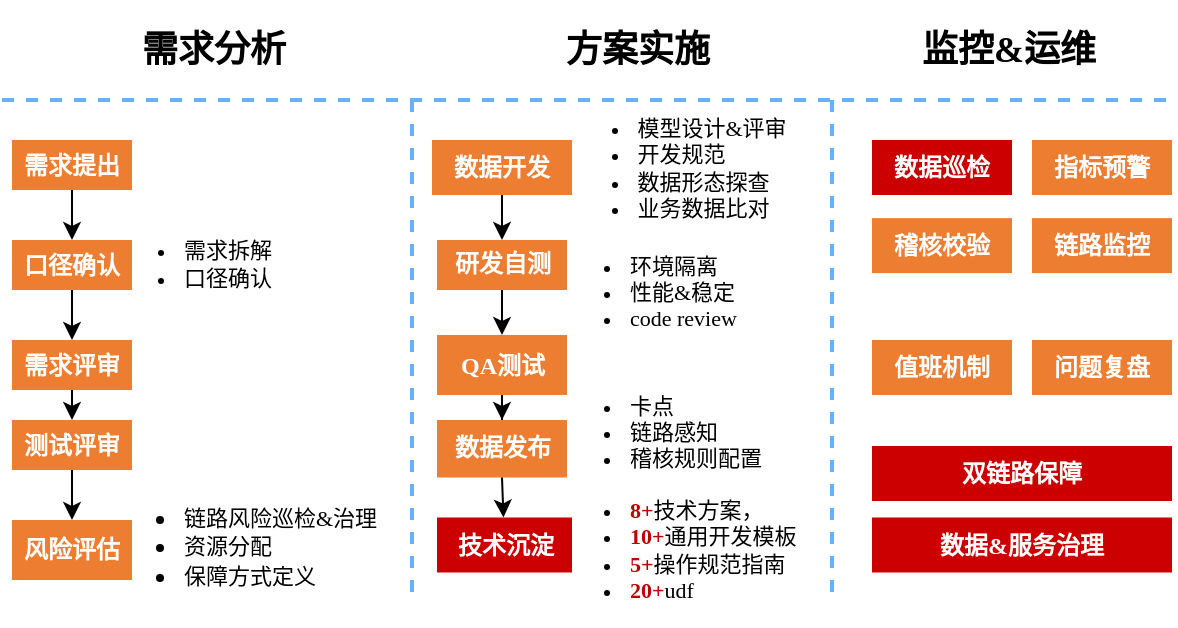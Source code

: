 <mxfile version="21.0.6" type="github">
  <diagram name="第 1 页" id="9t_LCf5cB-b87G4GpCwc">
    <mxGraphModel dx="794" dy="1684" grid="1" gridSize="10" guides="1" tooltips="1" connect="1" arrows="1" fold="1" page="1" pageScale="1" pageWidth="827" pageHeight="1169" math="0" shadow="0">
      <root>
        <mxCell id="0" />
        <mxCell id="1" parent="0" />
        <mxCell id="ABy7lw26F6PikiW-eUqZ-20" style="edgeStyle=orthogonalEdgeStyle;rounded=0;orthogonalLoop=1;jettySize=auto;html=1;exitX=0.5;exitY=1;exitDx=0;exitDy=0;entryX=0.5;entryY=0;entryDx=0;entryDy=0;fillColor=#CC6600;fontFamily=微软雅黑;" parent="1" source="ABy7lw26F6PikiW-eUqZ-21" target="ABy7lw26F6PikiW-eUqZ-23" edge="1">
          <mxGeometry relative="1" as="geometry" />
        </mxCell>
        <mxCell id="ABy7lw26F6PikiW-eUqZ-21" value="&lt;font color=&quot;#ffffff&quot;&gt;&lt;b&gt;口径确认&lt;/b&gt;&lt;/font&gt;" style="rounded=0;whiteSpace=wrap;html=1;strokeColor=none;fillColor=#ed7d31;fontFamily=微软雅黑;" parent="1" vertex="1">
          <mxGeometry x="290" y="-130" width="60" height="25" as="geometry" />
        </mxCell>
        <mxCell id="ABy7lw26F6PikiW-eUqZ-22" style="edgeStyle=orthogonalEdgeStyle;rounded=0;orthogonalLoop=1;jettySize=auto;html=1;exitX=0.5;exitY=1;exitDx=0;exitDy=0;entryX=0.5;entryY=0;entryDx=0;entryDy=0;fontSize=11;fillColor=#CC6600;fontFamily=微软雅黑;" parent="1" source="ABy7lw26F6PikiW-eUqZ-23" target="ABy7lw26F6PikiW-eUqZ-25" edge="1">
          <mxGeometry relative="1" as="geometry" />
        </mxCell>
        <mxCell id="ABy7lw26F6PikiW-eUqZ-23" value="&lt;b&gt;&lt;font color=&quot;#ffffff&quot;&gt;需求评审&lt;/font&gt;&lt;/b&gt;" style="rounded=0;whiteSpace=wrap;html=1;strokeColor=none;fillColor=#ed7d31;fontFamily=微软雅黑;" parent="1" vertex="1">
          <mxGeometry x="290" y="-80" width="60" height="25" as="geometry" />
        </mxCell>
        <mxCell id="ABy7lw26F6PikiW-eUqZ-24" style="edgeStyle=orthogonalEdgeStyle;rounded=0;orthogonalLoop=1;jettySize=auto;html=1;exitX=0.5;exitY=1;exitDx=0;exitDy=0;fontFamily=微软雅黑;fontSize=11;fontColor=#000000;strokeColor=#000000;fillColor=#FFCC99;" parent="1" source="ABy7lw26F6PikiW-eUqZ-25" target="ABy7lw26F6PikiW-eUqZ-58" edge="1">
          <mxGeometry relative="1" as="geometry" />
        </mxCell>
        <mxCell id="ABy7lw26F6PikiW-eUqZ-25" value="&lt;font color=&quot;#ffffff&quot;&gt;&lt;b&gt;测试评审&lt;/b&gt;&lt;/font&gt;" style="rounded=0;whiteSpace=wrap;html=1;strokeColor=none;fillColor=#ed7d31;fontFamily=微软雅黑;" parent="1" vertex="1">
          <mxGeometry x="290" y="-40" width="60" height="25" as="geometry" />
        </mxCell>
        <mxCell id="ABy7lw26F6PikiW-eUqZ-26" style="edgeStyle=orthogonalEdgeStyle;rounded=0;orthogonalLoop=1;jettySize=auto;html=1;exitX=0.5;exitY=1;exitDx=0;exitDy=0;entryX=0.5;entryY=0;entryDx=0;entryDy=0;fillColor=#CC6600;fontFamily=微软雅黑;" parent="1" source="ABy7lw26F6PikiW-eUqZ-27" target="ABy7lw26F6PikiW-eUqZ-21" edge="1">
          <mxGeometry relative="1" as="geometry" />
        </mxCell>
        <mxCell id="ABy7lw26F6PikiW-eUqZ-27" value="&lt;font style=&quot;&quot; color=&quot;#ffffff&quot;&gt;&lt;b&gt;需求提出&lt;/b&gt;&lt;/font&gt;" style="rounded=0;whiteSpace=wrap;html=1;strokeColor=none;fillColor=#ed7d31;fontFamily=微软雅黑;" parent="1" vertex="1">
          <mxGeometry x="290" y="-180" width="60" height="25" as="geometry" />
        </mxCell>
        <mxCell id="ABy7lw26F6PikiW-eUqZ-28" style="edgeStyle=orthogonalEdgeStyle;rounded=0;orthogonalLoop=1;jettySize=auto;html=1;exitX=0.5;exitY=1;exitDx=0;exitDy=0;fontSize=11;fillColor=#CC6600;fontFamily=微软雅黑;" parent="1" source="ABy7lw26F6PikiW-eUqZ-29" target="ABy7lw26F6PikiW-eUqZ-31" edge="1">
          <mxGeometry relative="1" as="geometry" />
        </mxCell>
        <mxCell id="ABy7lw26F6PikiW-eUqZ-29" value="&lt;font color=&quot;#ffffff&quot;&gt;&lt;b&gt;研发自测&lt;/b&gt;&lt;/font&gt;" style="rounded=0;whiteSpace=wrap;html=1;strokeColor=none;fillColor=#ed7d31;fontFamily=微软雅黑;" parent="1" vertex="1">
          <mxGeometry x="502.5" y="-130.01" width="65" height="25" as="geometry" />
        </mxCell>
        <mxCell id="ABy7lw26F6PikiW-eUqZ-30" style="edgeStyle=orthogonalEdgeStyle;rounded=0;orthogonalLoop=1;jettySize=auto;html=1;exitX=0.5;exitY=1;exitDx=0;exitDy=0;fontSize=11;fillColor=#CC6600;fontFamily=微软雅黑;" parent="1" source="ABy7lw26F6PikiW-eUqZ-31" target="ABy7lw26F6PikiW-eUqZ-32" edge="1">
          <mxGeometry relative="1" as="geometry" />
        </mxCell>
        <mxCell id="ABy7lw26F6PikiW-eUqZ-31" value="&lt;font color=&quot;#ffffff&quot;&gt;&lt;b&gt;QA测试&lt;/b&gt;&lt;/font&gt;" style="rounded=0;whiteSpace=wrap;html=1;strokeColor=none;fillColor=#ed7d31;fontFamily=微软雅黑;" parent="1" vertex="1">
          <mxGeometry x="502.5" y="-82.5" width="65" height="30" as="geometry" />
        </mxCell>
        <mxCell id="ABy7lw26F6PikiW-eUqZ-32" value="&lt;font color=&quot;#ffffff&quot;&gt;&lt;b&gt;数据发布&lt;/b&gt;&lt;/font&gt;" style="rounded=0;whiteSpace=wrap;html=1;strokeColor=none;fillColor=#ed7d31;fontFamily=微软雅黑;" parent="1" vertex="1">
          <mxGeometry x="502.5" y="-40.0" width="65" height="28.75" as="geometry" />
        </mxCell>
        <mxCell id="ABy7lw26F6PikiW-eUqZ-33" value="&lt;ul&gt;&lt;li&gt;环境隔离&lt;/li&gt;&lt;li&gt;性能&amp;amp;稳定&lt;/li&gt;&lt;li&gt;code review&lt;/li&gt;&lt;/ul&gt;" style="text;html=1;strokeColor=none;fillColor=none;align=left;verticalAlign=middle;whiteSpace=wrap;rounded=0;dashed=1;fontSize=11;fontFamily=微软雅黑;" parent="1" vertex="1">
          <mxGeometry x="557.49" y="-128.75" width="114" height="48.75" as="geometry" />
        </mxCell>
        <mxCell id="ABy7lw26F6PikiW-eUqZ-34" value="&lt;div style=&quot;font-size: 11px;&quot;&gt;&lt;ul style=&quot;font-size: 11px;&quot;&gt;&lt;li style=&quot;font-size: 11px;&quot;&gt;&lt;span style=&quot;font-size: 11px;&quot;&gt;卡点&lt;/span&gt;&lt;/li&gt;&lt;li style=&quot;font-size: 11px;&quot;&gt;链路感知&lt;/li&gt;&lt;li style=&quot;font-size: 11px;&quot;&gt;稽核规则配置&lt;/li&gt;&lt;/ul&gt;&lt;/div&gt;" style="text;html=1;strokeColor=none;fillColor=none;align=left;verticalAlign=middle;whiteSpace=wrap;rounded=0;dashed=1;fontSize=11;fontFamily=微软雅黑;" parent="1" vertex="1">
          <mxGeometry x="557.49" y="-53.75" width="114" height="38.75" as="geometry" />
        </mxCell>
        <mxCell id="ABy7lw26F6PikiW-eUqZ-35" value="&lt;div style=&quot;text-align: left&quot;&gt;&lt;ul&gt;&lt;li style=&quot;border-color: var(--border-color);&quot;&gt;模型设计&amp;amp;评审&lt;/li&gt;&lt;li&gt;开发规范&lt;/li&gt;&lt;li&gt;数据形态探查&lt;/li&gt;&lt;li&gt;业务数据比对&lt;/li&gt;&lt;/ul&gt;&lt;/div&gt;" style="text;html=1;strokeColor=none;fillColor=none;align=center;verticalAlign=middle;whiteSpace=wrap;rounded=0;dashed=1;fontSize=11;fontFamily=微软雅黑;" parent="1" vertex="1">
          <mxGeometry x="557.49" y="-203.13" width="126" height="73.75" as="geometry" />
        </mxCell>
        <mxCell id="ABy7lw26F6PikiW-eUqZ-39" value="&lt;h2&gt;&lt;span style=&quot;&quot;&gt;&lt;font style=&quot;font-size: 18px;&quot;&gt;需求分析&lt;/font&gt;&lt;/span&gt;&lt;/h2&gt;" style="text;html=1;strokeColor=none;fillColor=none;align=center;verticalAlign=middle;whiteSpace=wrap;rounded=0;dashed=1;fontSize=11;fontStyle=1;fontFamily=微软雅黑;" parent="1" vertex="1">
          <mxGeometry x="351" y="-240" width="80" height="30" as="geometry" />
        </mxCell>
        <mxCell id="ABy7lw26F6PikiW-eUqZ-41" style="edgeStyle=orthogonalEdgeStyle;rounded=0;orthogonalLoop=1;jettySize=auto;html=1;exitX=0.5;exitY=1;exitDx=0;exitDy=0;entryX=0.5;entryY=0;entryDx=0;entryDy=0;fontSize=11;fillColor=#CC6600;fontFamily=微软雅黑;" parent="1" source="ABy7lw26F6PikiW-eUqZ-43" target="ABy7lw26F6PikiW-eUqZ-29" edge="1">
          <mxGeometry relative="1" as="geometry" />
        </mxCell>
        <mxCell id="ABy7lw26F6PikiW-eUqZ-43" value="&lt;font color=&quot;#ffffff&quot;&gt;&lt;b&gt;数据开发&lt;/b&gt;&lt;/font&gt;" style="rounded=0;whiteSpace=wrap;html=1;strokeColor=none;fillColor=#ed7d31;fontFamily=微软雅黑;" parent="1" vertex="1">
          <mxGeometry x="500" y="-180" width="70" height="27.5" as="geometry" />
        </mxCell>
        <mxCell id="ABy7lw26F6PikiW-eUqZ-53" value="&lt;h2&gt;&lt;span style=&quot;&quot;&gt;&lt;font style=&quot;font-size: 18px;&quot;&gt;监控&amp;amp;运维&lt;/font&gt;&lt;/span&gt;&lt;/h2&gt;" style="text;html=1;strokeColor=none;fillColor=none;align=center;verticalAlign=middle;whiteSpace=wrap;rounded=0;dashed=1;fontSize=11;fontStyle=1;fontFamily=微软雅黑;" parent="1" vertex="1">
          <mxGeometry x="737" y="-240" width="103" height="30" as="geometry" />
        </mxCell>
        <mxCell id="ABy7lw26F6PikiW-eUqZ-57" value="&lt;ul&gt;&lt;li&gt;&lt;font style=&quot;font-size: 11px&quot;&gt;链路风险巡检&amp;amp;治理&lt;/font&gt;&lt;/li&gt;&lt;li&gt;&lt;font style=&quot;font-size: 11px&quot;&gt;资源分配&lt;/font&gt;&lt;/li&gt;&lt;li&gt;&lt;font style=&quot;font-size: 11px&quot;&gt;保障方式定义&lt;/font&gt;&lt;/li&gt;&lt;/ul&gt;" style="text;html=1;strokeColor=none;fillColor=none;align=left;verticalAlign=middle;whiteSpace=wrap;rounded=0;dashed=1;fontFamily=微软雅黑;" parent="1" vertex="1">
          <mxGeometry x="334" y="2.5" width="156" height="40" as="geometry" />
        </mxCell>
        <mxCell id="ABy7lw26F6PikiW-eUqZ-58" value="&lt;b&gt;&lt;font color=&quot;#ffffff&quot;&gt;风险&lt;font&gt;评估&lt;/font&gt;&lt;/font&gt;&lt;/b&gt;" style="rounded=0;whiteSpace=wrap;html=1;strokeColor=none;fillColor=#ed7d31;fontFamily=微软雅黑;" parent="1" vertex="1">
          <mxGeometry x="290" y="10" width="60" height="30" as="geometry" />
        </mxCell>
        <mxCell id="ABy7lw26F6PikiW-eUqZ-60" value="&lt;h2&gt;&lt;span style=&quot;font-size: 18px;&quot;&gt;方案实施&lt;/span&gt;&lt;/h2&gt;" style="text;html=1;strokeColor=none;fillColor=none;align=center;verticalAlign=middle;whiteSpace=wrap;rounded=0;dashed=1;fontSize=11;fontStyle=1;fontFamily=微软雅黑;" parent="1" vertex="1">
          <mxGeometry x="563.49" y="-240" width="80" height="30" as="geometry" />
        </mxCell>
        <mxCell id="ABy7lw26F6PikiW-eUqZ-61" value="&lt;ul&gt;&lt;li&gt;需求拆解&lt;/li&gt;&lt;li&gt;口径确认&lt;/li&gt;&lt;/ul&gt;" style="text;html=1;strokeColor=none;fillColor=none;align=left;verticalAlign=middle;whiteSpace=wrap;rounded=0;dashed=1;fontSize=11;fontFamily=微软雅黑;" parent="1" vertex="1">
          <mxGeometry x="334" y="-136.88" width="114" height="38.75" as="geometry" />
        </mxCell>
        <mxCell id="ABy7lw26F6PikiW-eUqZ-62" value="&lt;font color=&quot;#ffffff&quot;&gt;&lt;b&gt;值班机制&lt;/b&gt;&lt;/font&gt;" style="rounded=0;whiteSpace=wrap;html=1;strokeColor=none;fillColor=#ed7d31;fontFamily=微软雅黑;" parent="1" vertex="1">
          <mxGeometry x="720" y="-80.0" width="70" height="27.5" as="geometry" />
        </mxCell>
        <mxCell id="ABy7lw26F6PikiW-eUqZ-63" value="&lt;font color=&quot;#ffffff&quot;&gt;&lt;b&gt;指标预警&lt;/b&gt;&lt;/font&gt;" style="rounded=0;whiteSpace=wrap;html=1;strokeColor=none;fillColor=#ed7d31;fontFamily=微软雅黑;" parent="1" vertex="1">
          <mxGeometry x="800" y="-180" width="70" height="27.5" as="geometry" />
        </mxCell>
        <mxCell id="ABy7lw26F6PikiW-eUqZ-64" value="&lt;font color=&quot;#ffffff&quot;&gt;&lt;b&gt;数据巡检&lt;/b&gt;&lt;/font&gt;" style="rounded=0;whiteSpace=wrap;html=1;strokeColor=none;fillColor=#CC0000;fontFamily=微软雅黑;" parent="1" vertex="1">
          <mxGeometry x="720" y="-180" width="70" height="27.5" as="geometry" />
        </mxCell>
        <mxCell id="ABy7lw26F6PikiW-eUqZ-65" value="&lt;font color=&quot;#ffffff&quot;&gt;&lt;b&gt;稽核校验&lt;/b&gt;&lt;/font&gt;" style="rounded=0;whiteSpace=wrap;html=1;strokeColor=none;fillColor=#ed7d31;fontFamily=微软雅黑;" parent="1" vertex="1">
          <mxGeometry x="720" y="-140.94" width="70" height="27.5" as="geometry" />
        </mxCell>
        <mxCell id="ABy7lw26F6PikiW-eUqZ-66" value="&lt;font color=&quot;#ffffff&quot;&gt;&lt;b&gt;数据&amp;amp;服务治理&lt;/b&gt;&lt;/font&gt;" style="rounded=0;whiteSpace=wrap;html=1;strokeColor=none;fillColor=#CC0000;fontFamily=微软雅黑;" parent="1" vertex="1">
          <mxGeometry x="720" y="8.75" width="150" height="27.5" as="geometry" />
        </mxCell>
        <mxCell id="ABy7lw26F6PikiW-eUqZ-67" value="&lt;font color=&quot;#ffffff&quot;&gt;&lt;b&gt;问题复盘&lt;/b&gt;&lt;/font&gt;" style="rounded=0;whiteSpace=wrap;html=1;strokeColor=none;fillColor=#ed7d31;fontFamily=微软雅黑;" parent="1" vertex="1">
          <mxGeometry x="800" y="-80" width="70" height="27.5" as="geometry" />
        </mxCell>
        <mxCell id="ABy7lw26F6PikiW-eUqZ-75" value="" style="endArrow=none;html=1;rounded=0;sketch=0;hachureGap=4;jiggle=2;curveFitting=1;fontFamily=微软雅黑;fontSize=18;fontColor=#FFFFFF;strokeWidth=2;dashed=1;fillColor=#a0522d;strokeColor=#66B2FF;" parent="1" edge="1">
          <mxGeometry width="50" height="50" relative="1" as="geometry">
            <mxPoint x="285" y="-200" as="sourcePoint" />
            <mxPoint x="870" y="-200" as="targetPoint" />
          </mxGeometry>
        </mxCell>
        <mxCell id="ABy7lw26F6PikiW-eUqZ-76" value="" style="endArrow=none;html=1;rounded=0;sketch=0;hachureGap=4;jiggle=2;curveFitting=1;fontFamily=微软雅黑;fontSize=18;fontColor=#FFFFFF;strokeWidth=2;dashed=1;fillColor=#a0522d;strokeColor=#66B2FF;" parent="1" edge="1">
          <mxGeometry width="50" height="50" relative="1" as="geometry">
            <mxPoint x="490" y="-200" as="sourcePoint" />
            <mxPoint x="490" y="50" as="targetPoint" />
          </mxGeometry>
        </mxCell>
        <mxCell id="ABy7lw26F6PikiW-eUqZ-77" value="" style="endArrow=none;html=1;rounded=0;sketch=0;hachureGap=4;jiggle=2;curveFitting=1;fontFamily=微软雅黑;fontSize=18;fontColor=#FFFFFF;strokeWidth=2;dashed=1;fillColor=#a0522d;strokeColor=#66B2FF;" parent="1" edge="1">
          <mxGeometry width="50" height="50" relative="1" as="geometry">
            <mxPoint x="700" y="-199.99" as="sourcePoint" />
            <mxPoint x="700" y="50" as="targetPoint" />
          </mxGeometry>
        </mxCell>
        <mxCell id="ABy7lw26F6PikiW-eUqZ-80" value="&lt;font color=&quot;#ffffff&quot;&gt;&lt;b&gt;链路监控&lt;/b&gt;&lt;/font&gt;" style="rounded=0;whiteSpace=wrap;html=1;strokeColor=none;fillColor=#ed7d31;fontFamily=微软雅黑;" parent="1" vertex="1">
          <mxGeometry x="800" y="-140.94" width="70" height="27.5" as="geometry" />
        </mxCell>
        <mxCell id="o-hbLGM6Xjyn5pvD-g4h-1" value="&lt;font color=&quot;#ffffff&quot;&gt;&lt;b&gt;双链路保障&lt;/b&gt;&lt;/font&gt;" style="rounded=0;whiteSpace=wrap;html=1;strokeColor=none;fillColor=#CC0000;fontFamily=微软雅黑;" parent="1" vertex="1">
          <mxGeometry x="720" y="-27.0" width="150" height="27.5" as="geometry" />
        </mxCell>
        <mxCell id="UvcDUwa4ycOLwUPeLxEv-1" value="&lt;font color=&quot;#ffffff&quot;&gt;&lt;b&gt;技术沉淀&lt;/b&gt;&lt;/font&gt;" style="rounded=0;whiteSpace=wrap;html=1;strokeColor=none;fillColor=#CC0000;fontFamily=微软雅黑;" parent="1" vertex="1">
          <mxGeometry x="502.5" y="8.75" width="67.5" height="27.5" as="geometry" />
        </mxCell>
        <mxCell id="UvcDUwa4ycOLwUPeLxEv-5" value="" style="endArrow=classic;html=1;rounded=0;exitX=0.5;exitY=1;exitDx=0;exitDy=0;fontFamily=微软雅黑;" parent="1" source="ABy7lw26F6PikiW-eUqZ-32" target="UvcDUwa4ycOLwUPeLxEv-1" edge="1">
          <mxGeometry width="50" height="50" relative="1" as="geometry">
            <mxPoint x="160" y="100" as="sourcePoint" />
            <mxPoint x="210" y="50" as="targetPoint" />
          </mxGeometry>
        </mxCell>
        <mxCell id="uJnPzmjOS2ldplQLQffA-1" value="&lt;div style=&quot;font-size: 11px;&quot;&gt;&lt;ul&gt;&lt;li&gt;&lt;b style=&quot;background-color: initial;&quot;&gt;&lt;font color=&quot;#c00000&quot;&gt;8+&lt;/font&gt;&lt;/b&gt;&lt;span style=&quot;background-color: initial;&quot;&gt;技术方案，&lt;/span&gt;&lt;/li&gt;&lt;li&gt;&lt;span style=&quot;background-color: initial; font-weight: bold;&quot;&gt;&lt;font color=&quot;#c00000&quot;&gt;10&lt;/font&gt;&lt;/span&gt;&lt;span style=&quot;background-color: initial; color: rgb(192, 0, 0); font-weight: bold;&quot;&gt;+&lt;/span&gt;&lt;span style=&quot;background-color: initial;&quot;&gt;通用开发模板&lt;/span&gt;&lt;/li&gt;&lt;li&gt;&lt;span style=&quot;background-color: initial; font-weight: bold;&quot;&gt;&lt;font color=&quot;#c00000&quot;&gt;5+&lt;/font&gt;&lt;/span&gt;&lt;span style=&quot;background-color: initial;&quot;&gt;操作规范指南&lt;/span&gt;&lt;/li&gt;&lt;li&gt;&lt;span style=&quot;background-color: initial; color: rgb(192, 0, 0); font-weight: bold;&quot;&gt;20+&lt;/span&gt;&lt;span style=&quot;background-color: initial;&quot;&gt;udf&lt;/span&gt;&lt;/li&gt;&lt;/ul&gt;&lt;/div&gt;" style="text;html=1;strokeColor=none;fillColor=none;align=left;verticalAlign=middle;whiteSpace=wrap;rounded=0;dashed=1;fontSize=11;fontFamily=微软雅黑;" vertex="1" parent="1">
          <mxGeometry x="557.49" y="-4.37" width="150" height="58.75" as="geometry" />
        </mxCell>
      </root>
    </mxGraphModel>
  </diagram>
</mxfile>
